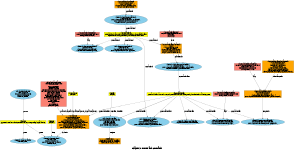// Copyright (c) 2019 Jeff Boody
//
// Permission is hereby granted, free of charge, to any person obtaining a
// copy of this software and associated documentation files (the "Software"),
// to deal in the Software without restriction, including without limitation
// the rights to use, copy, modify, merge, publish, distribute, sublicense,
// and/or sell copies of the Software, and to permit persons to whom the
// Software is furnished to do so, subject to the following conditions:
//
// The above copyright notice and this permission notice shall be included
// in all copies or substantial portions of the Software.
//
// THE SOFTWARE IS PROVIDED "AS IS", WITHOUT WARRANTY OF ANY KIND, EXPRESS OR
// IMPLIED, INCLUDING BUT NOT LIMITED TO THE WARRANTIES OF MERCHANTABILITY,
// FITNESS FOR A PARTICULAR PURPOSE AND NONINFRINGEMENT. IN NO EVENT SHALL THE
// AUTHORS OR COPYRIGHT HOLDERS BE LIABLE FOR ANY CLAIM, DAMAGES OR OTHER
// LIABILITY, WHETHER IN AN ACTION OF CONTRACT, TORT OR OTHERWISE, ARISING FROM,
// OUT OF OR IN CONNECTION WITH THE SOFTWARE OR THE USE OR OTHER DEALINGS IN
// THE SOFTWARE.

// sudo apt-get install graphviz
// xdot ch3-queues-and-commands.dot
digraph QUEUES
{
	label="Chapter 3. Queues and Commands";
	fontsize=20;
	size="2,1";
	ratio=fill;

	// handles
	VkBuffer        [shape=box, fillcolor=yellow, style=filled, label="VkBuffer\nSee CH2"];
	VkFence         [shape=box, fillcolor=yellow, style=filled, label="VkFence\nSee CH11"];
	VkSemaphore     [shape=box, fillcolor=yellow, style=filled, label="VkSemaphore\nSee CH11"];
	VkQueue         [shape=box, fillcolor=yellow, style=filled, label="VkQueue\nA queue is used to submit commands to its corresponding logical device."];
	VkCommandPool   [shape=box, fillcolor=yellow, style=filled, label="VkCommandPool\nCommand pools are used to optimize allocations of command buffers.\nOperations involving command pools are NOT thread safe."];
	VkCommandBuffer [shape=box, fillcolor=yellow, style=filled, label="VkCommandBuffer\nCommand buffers are used to record commands that can subsequently be submitted to a device queue."];

	// enums
	VkCommandBufferLevel      [shape=box, fillcolor=salmon, style=filled, label="VkCommandBufferLevel\n(VK_COMMAND_BUFFER_LEVEL_)\nPRIMARY\nSECONDARY"];
	VkCommandBufferUsageFlags [shape=box, fillcolor=salmon, style=filled, label="VkCommandBufferUsageFlags\n(VK_COMMAND_BUFFER_USAGE_*_BIT)\nONE_TIME_SUBMIT\nRENDER_PASS_CONTINUE\nSIMULTANEOUS_USE"];
	VkCommandBufferResetFlags [shape=box, fillcolor=salmon, style=filled, label="VkCommandBufferResetFlags\n(VK_COMMAND_BUFFER_RESET_*_BIT)\nRELEASE_RESOURCES"];
	VkCommandPoolResetFlags   [shape=box, fillcolor=salmon, style=filled, label="VkCommandPoolResetFlags\n(VK_COMMAND_POOL_RESET_*_BIT)\nRELEASE_RESOURCES"];
	VkPipelineStageFlagBits   [shape=box, fillcolor=salmon, style=filled, label="VkPipelineStageFlagBits\n(VK_PIPELINE_STAGE_*_BIT)\nTOP_OF_PIPE\nDRAW_INDIRECT\nVERTEX_INPUT\nVERTEX_SHADER\nTESSELLATION_CONTROL_SHADER\nTESSELLATION_EVALUATION_SHADER\nGEOMETRY_SHADER\nFRAGMENT_SHADER\nEARLY_FRAGMENT_TESTS\nLATE_FRAGMENT_TESTS\nCOLOR_ATTACHMENT_OUTPUT\nCOMPUTE_SHADER\nTRANSFER\nBOTTOM_OF_PIPE\nHOST\nALL_GRAPHICS\nALL_COMMANDS"];

	// structures
	VkCommandPoolCreateInfo        [shape=box, fillcolor=orange, style=filled, label="VkCommandPoolCreateInfo\nVkStructureType sType;\nconst void* pNext;\nVkCommandPoolCreateFlags flags;\nuint32_t queueFamilyIndex;"];
	VkCommandBufferAllocateInfo    [shape=box, fillcolor=orange, style=filled, label="VkCommandBufferAllocateInfo\nsType\nVkStructureType sType;\nconst void* pNext;\nVkCommandPool commandPool;\nVkCommandBufferLevel level;\nuint32_t commandBufferCount;"];
	VkCommandBufferBeginInfo       [shape=box, fillcolor=orange, style=filled, label="VkCommandBufferBeginInfo\nVkStructureType sType;\nconst void* pNext;\nVkCommandBufferUsageFlags flags;\nconst VkCommandBufferInheritanceInfo* pInheritanceInfo;"];
	VkBufferCopy                   [shape=box, fillcolor=orange, style=filled, label="VkBufferCopy\nVkDeviceSize(uint64_t) srcOffset;\nVkDeviceSize(uint64_t) dstOffset;\nVkDeviceSize(uint64_t) size;"];
	VkSubmitInfo                   [shape=box, fillcolor=orange, style=filled, label="VkSubmitInfo\nVkStructureType sType;\nconst void* pNext;\nuint32_t waitSemaphoreCount;\nconst VkSemaphore* pWaitSemaphores;\nconst VkPipelineStageFlags* pWaitDstStageMask;\nuint32_t commandBufferCount;\nconst VkCommandBuffer* pCommandBuffers;\nuint32_t signalSemaphoreCount;\nconst VkSemaphore* pSignalSemaphores;"];
	VkCommandBufferInheritanceInfo [shape=box, fillcolor=orange, style=filled, label="VkCommandBufferInheritanceInfo\nVkStructureType sType;\nconst void* pNext;\nVkRenderPass renderPass;\nuint32_t subpass;\nVkFramebuffer framebuffer;\nVkBool32 occlusionQueryEnable;\nVkQueryControlFlags queryFlags;\nVkQueryPipelineStatisticFlags pipelineStatistics;"];

	// functions
	vkGetDeviceQueue         [fillcolor=skyblue, style=filled, label="void vkGetDeviceQueue(\nVkDevice device,\nuint32_t queueFamilyIndex,\nuint32_t queueIndex,\nVkQueue* pQueue);"]
	vkCreateCommandPool      [fillcolor=skyblue, style=filled, label="VkResult vkCreateCommandPool(\nVkDevice device,\nconst VkCommandPoolCreateInfo* pCreateInfo,\nconst VkAllocationCallbacks* pAllocator,\nVkCommandPool* pCommandPool);"];
	vkAllocateCommandBuffers [fillcolor=skyblue, style=filled, label="VkResult vkAllocateCommandBuffers(\nVkDevice device,\nconst VkCommandBufferAllocateInfo* pAllocateInfo,\nVkCommandBuffer* pCommandBuffers);"];
	vkFreeCommandBuffers     [fillcolor=skyblue, style=filled, label="void vkFreeCommandBuffers(\nVkDevice device,\nVkCommandPool commandPool,\nuint32_t commandBufferCount,\nconst VkCommandBuffer* pCommandBuffers);"];
	vkDestroyCommandPool     [fillcolor=skyblue, style=filled, label="void vkDestroyCommandPool(\nVkDevice device,\nVkCommandPool commandPool,\nconst VkAllocationCallbacks* pAllocator);"];
	vkBeginCommandBuffer     [fillcolor=skyblue, style=filled, label="VkResult vkBeginCommandBuffer(\nVkCommandBuffer commandBuffer,\nconst VkCommandBufferBeginInfo* pBeginInfo);"];
	vkCmdCopyBuffer          [fillcolor=skyblue, style=filled, label="void vkCmdCopyBuffer(\nVkCommandBuffer commandBuffer,\nVkBuffer srcBuffer,\nVkBuffer dstBuffer,\nuint32_t regionCount,\nconst VkBufferCopy* pRegions);"];
	vkEndCommandBuffer       [fillcolor=skyblue, style=filled, label="VkResult vkEndCommandBuffer(\nVkCommandBuffer commandBuffer);"];
	vkResetCommandBuffer     [fillcolor=skyblue, style=filled, label="VkResult vkResetCommandBuffer(\nVkCommandBuffer commandBuffer,\nVkCommandBufferResetFlags flags);"];
	vkResetCommandPool       [fillcolor=skyblue, style=filled, label="VkResult vkResetCommandPool(\nVkDevice device,\nVkCommandPool commandPool,\nVkCommandPoolResetFlags flags);"];
	vkQueueSubmit            [fillcolor=skyblue, style=filled, label="VkResult vkQueueSubmit(\nVkQueue queue,\nuint32_t submitCount,\nconst VkSubmitInfo* pSubmits,\nVkFence fence);"];
	vkQueueWaitIdle          [fillcolor=skyblue, style=filled, label="VkResult vkQueueWaitIdle(\nVkQueue queue);"];

	// parameters
	vkGetDeviceQueue               -> VkQueue                     [label="pQueue"];
	VkCommandPoolCreateInfo        -> vkCreateCommandPool         [label="pCreateInfo"];
	vkCreateCommandPool            -> VkCommandPool               [label="pCommandPool"];
	vkAllocateCommandBuffers       -> VkCommandBuffer             [label="pCommandBuffers"];
	VkCommandBufferAllocateInfo    -> vkAllocateCommandBuffers    [label="pAllocateInfo"];
	VkCommandPool                  -> VkCommandBufferAllocateInfo [label="commandPool"];
	VkCommandBufferLevel           -> VkCommandBufferAllocateInfo [label="level"];
	VkCommandPool                  -> vkFreeCommandBuffers        [label="commandPool"];
	VkCommandBuffer                -> vkFreeCommandBuffers        [label="pCommandBuffers"];
	VkCommandPool                  -> vkDestroyCommandPool        [label="commandPool"];
	VkCommandBuffer                -> vkBeginCommandBuffer        [label="commandBuffer"];
	VkCommandBufferBeginInfo       -> vkBeginCommandBuffer        [label="pBeginInfo"];
	VkCommandBufferUsageFlags      -> VkCommandBufferBeginInfo    [label="flags"];
	VkCommandBuffer                -> vkCmdCopyBuffer             [label="commandBuffer"];
	vkCmdCopyBuffer                -> VkBufferCopy                [label="pRegions"];
	VkCommandBuffer                -> vkEndCommandBuffer          [label="commandBuffer"];
	VkCommandBuffer                -> vkResetCommandBuffer        [label="commandBuffer"];
	VkCommandBufferResetFlags      -> vkResetCommandBuffer        [label="flags"];
	VkCommandPool                  -> vkResetCommandPool          [label="commandPool"];
	VkCommandPoolResetFlags        -> vkResetCommandPool          [label="flags"];
	VkQueue                        -> vkQueueSubmit               [label="queue"];
	VkSubmitInfo                   -> vkQueueSubmit               [label="pSubmits"];
	VkCommandBuffer                -> VkSubmitInfo                [label="pCommandBuffers"];
	VkQueue                        -> vkQueueWaitIdle             [label="queue"];
	VkFence                        -> vkQueueSubmit               [label="fence"];
	VkPipelineStageFlagBits        -> VkSubmitInfo                [label="pWaitDstStageMask"];
	VkSemaphore                    -> VkSubmitInfo                [label="pWaitSemaphores, pSignalSemaphores"];
	VkBuffer                       -> vkCmdCopyBuffer             [label="srcBuffer, dstBuffer"];
	VkCommandBufferInheritanceInfo -> VkCommandBufferBeginInfo    [label="pInheritanceInfo"];
}
